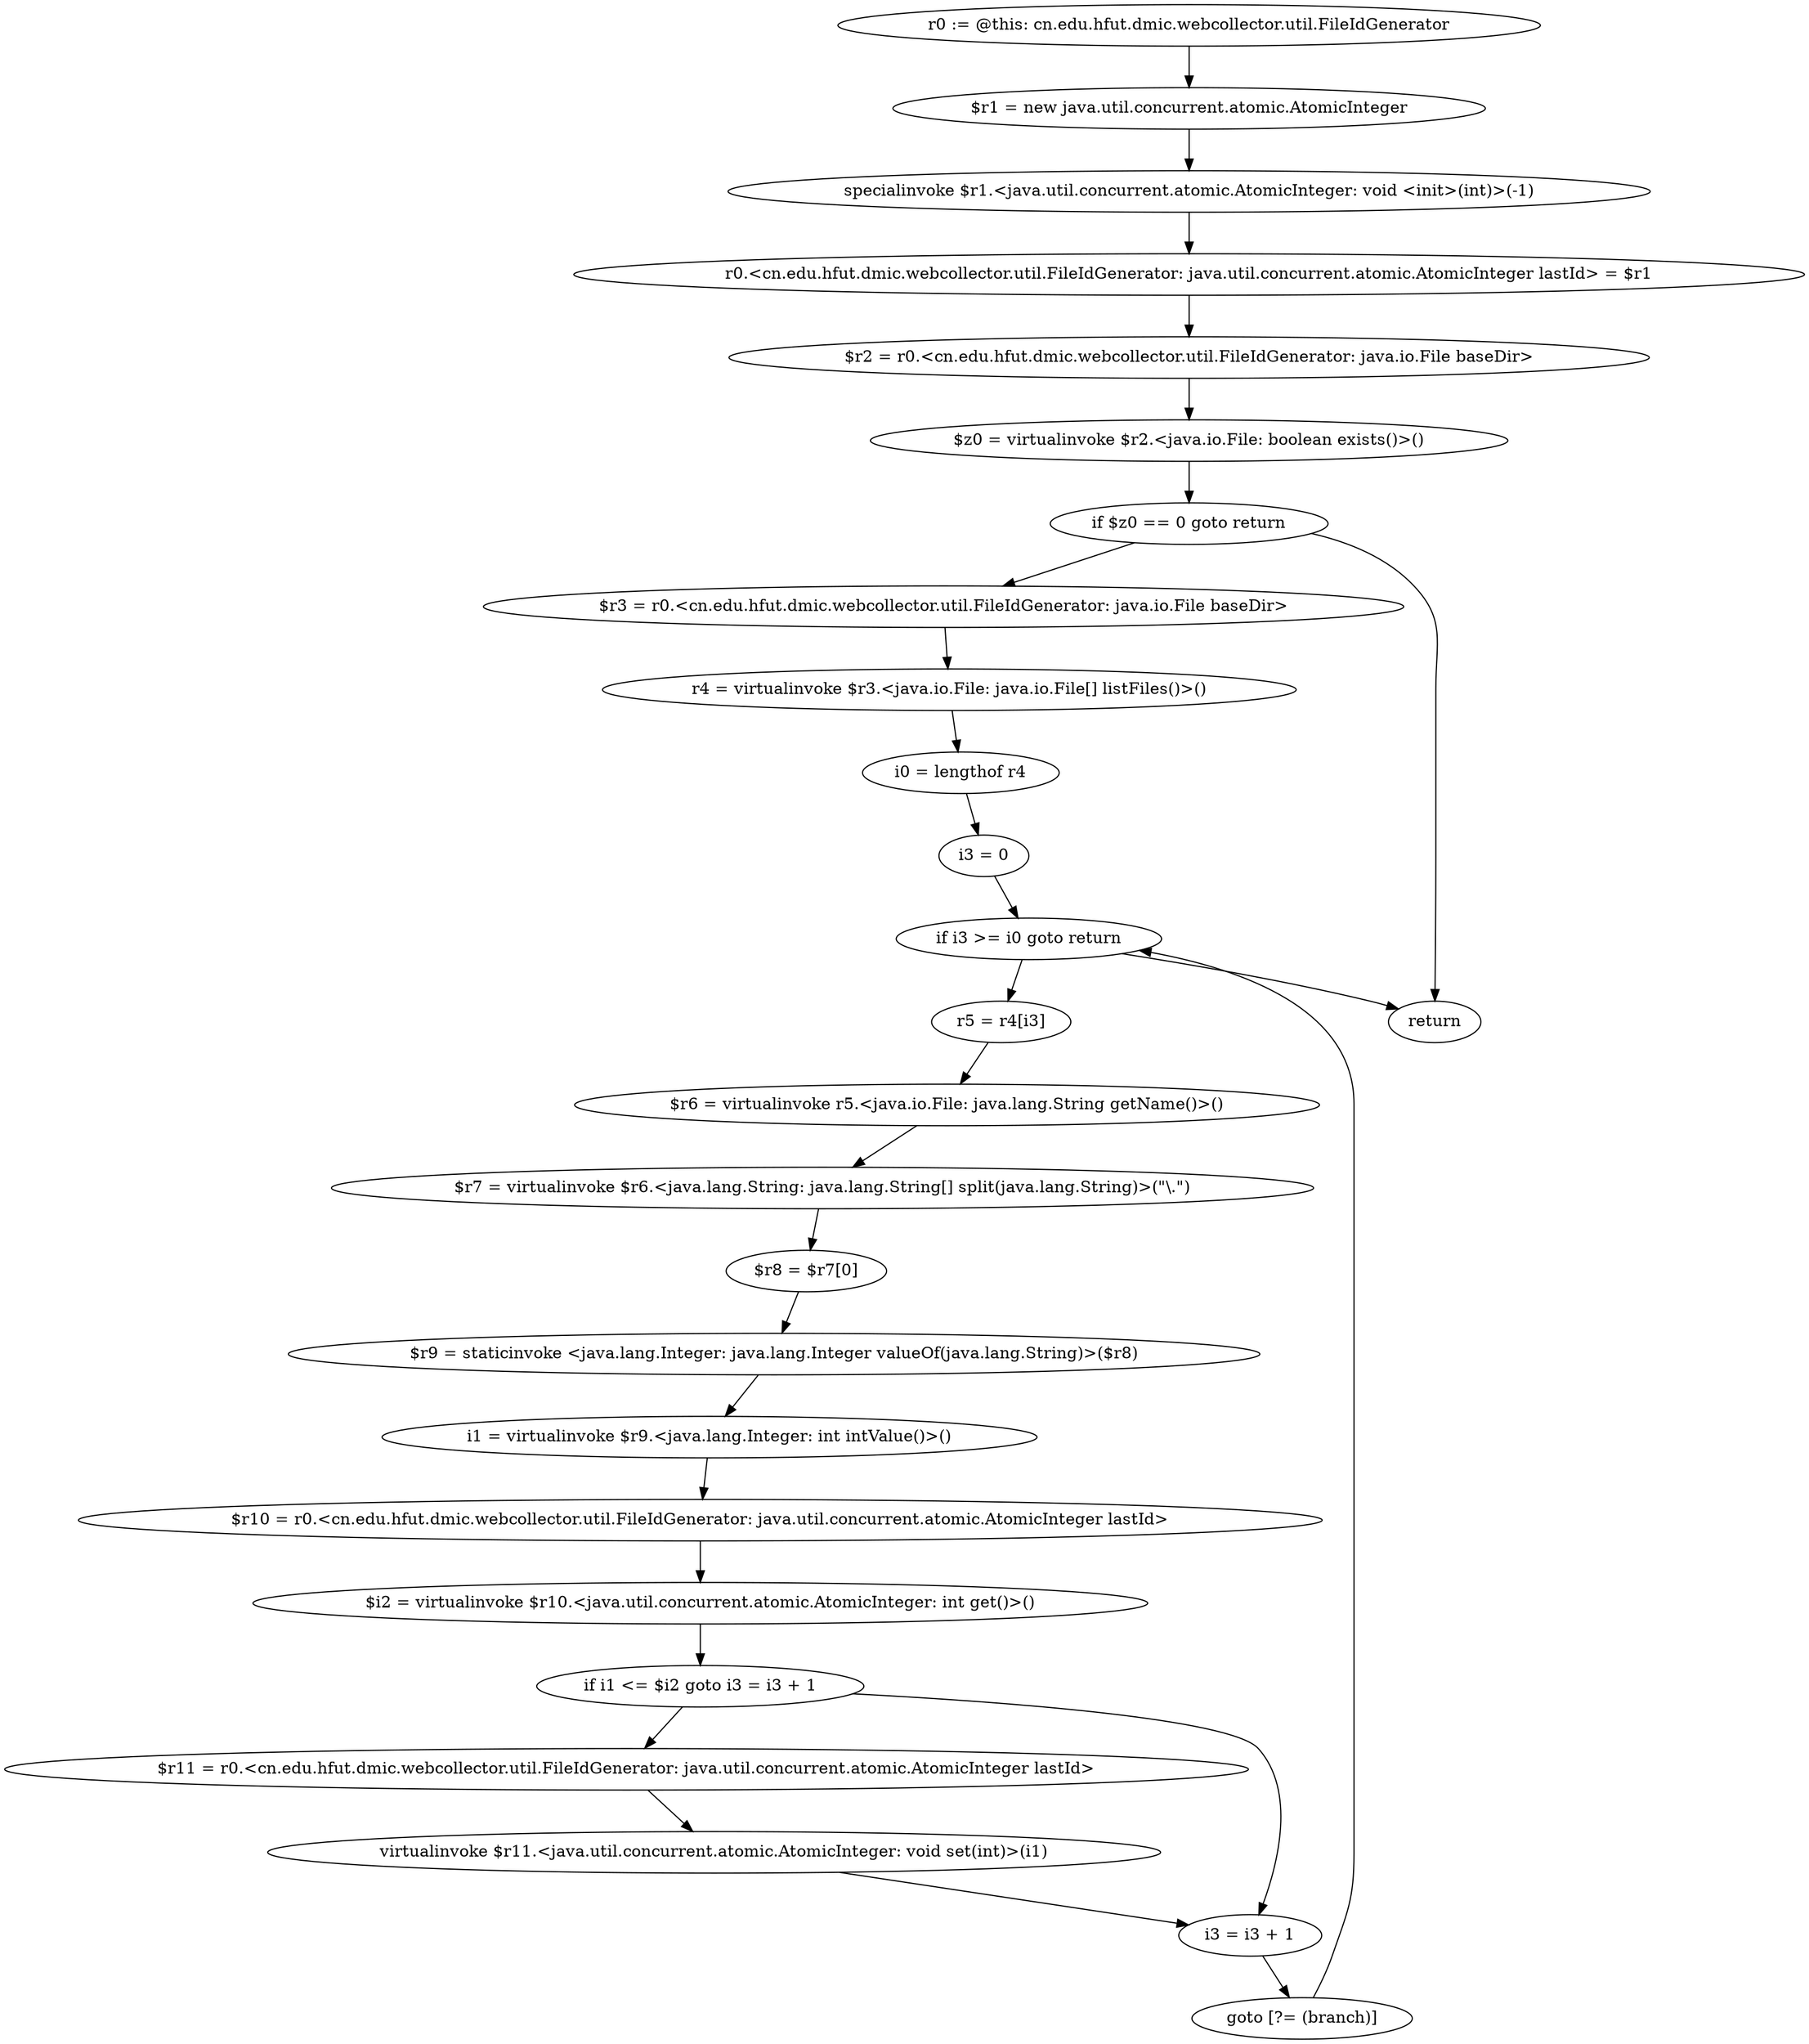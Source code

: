 digraph "unitGraph" {
    "r0 := @this: cn.edu.hfut.dmic.webcollector.util.FileIdGenerator"
    "$r1 = new java.util.concurrent.atomic.AtomicInteger"
    "specialinvoke $r1.<java.util.concurrent.atomic.AtomicInteger: void <init>(int)>(-1)"
    "r0.<cn.edu.hfut.dmic.webcollector.util.FileIdGenerator: java.util.concurrent.atomic.AtomicInteger lastId> = $r1"
    "$r2 = r0.<cn.edu.hfut.dmic.webcollector.util.FileIdGenerator: java.io.File baseDir>"
    "$z0 = virtualinvoke $r2.<java.io.File: boolean exists()>()"
    "if $z0 == 0 goto return"
    "$r3 = r0.<cn.edu.hfut.dmic.webcollector.util.FileIdGenerator: java.io.File baseDir>"
    "r4 = virtualinvoke $r3.<java.io.File: java.io.File[] listFiles()>()"
    "i0 = lengthof r4"
    "i3 = 0"
    "if i3 >= i0 goto return"
    "r5 = r4[i3]"
    "$r6 = virtualinvoke r5.<java.io.File: java.lang.String getName()>()"
    "$r7 = virtualinvoke $r6.<java.lang.String: java.lang.String[] split(java.lang.String)>(\"\\.\")"
    "$r8 = $r7[0]"
    "$r9 = staticinvoke <java.lang.Integer: java.lang.Integer valueOf(java.lang.String)>($r8)"
    "i1 = virtualinvoke $r9.<java.lang.Integer: int intValue()>()"
    "$r10 = r0.<cn.edu.hfut.dmic.webcollector.util.FileIdGenerator: java.util.concurrent.atomic.AtomicInteger lastId>"
    "$i2 = virtualinvoke $r10.<java.util.concurrent.atomic.AtomicInteger: int get()>()"
    "if i1 <= $i2 goto i3 = i3 + 1"
    "$r11 = r0.<cn.edu.hfut.dmic.webcollector.util.FileIdGenerator: java.util.concurrent.atomic.AtomicInteger lastId>"
    "virtualinvoke $r11.<java.util.concurrent.atomic.AtomicInteger: void set(int)>(i1)"
    "i3 = i3 + 1"
    "goto [?= (branch)]"
    "return"
    "r0 := @this: cn.edu.hfut.dmic.webcollector.util.FileIdGenerator"->"$r1 = new java.util.concurrent.atomic.AtomicInteger";
    "$r1 = new java.util.concurrent.atomic.AtomicInteger"->"specialinvoke $r1.<java.util.concurrent.atomic.AtomicInteger: void <init>(int)>(-1)";
    "specialinvoke $r1.<java.util.concurrent.atomic.AtomicInteger: void <init>(int)>(-1)"->"r0.<cn.edu.hfut.dmic.webcollector.util.FileIdGenerator: java.util.concurrent.atomic.AtomicInteger lastId> = $r1";
    "r0.<cn.edu.hfut.dmic.webcollector.util.FileIdGenerator: java.util.concurrent.atomic.AtomicInteger lastId> = $r1"->"$r2 = r0.<cn.edu.hfut.dmic.webcollector.util.FileIdGenerator: java.io.File baseDir>";
    "$r2 = r0.<cn.edu.hfut.dmic.webcollector.util.FileIdGenerator: java.io.File baseDir>"->"$z0 = virtualinvoke $r2.<java.io.File: boolean exists()>()";
    "$z0 = virtualinvoke $r2.<java.io.File: boolean exists()>()"->"if $z0 == 0 goto return";
    "if $z0 == 0 goto return"->"$r3 = r0.<cn.edu.hfut.dmic.webcollector.util.FileIdGenerator: java.io.File baseDir>";
    "if $z0 == 0 goto return"->"return";
    "$r3 = r0.<cn.edu.hfut.dmic.webcollector.util.FileIdGenerator: java.io.File baseDir>"->"r4 = virtualinvoke $r3.<java.io.File: java.io.File[] listFiles()>()";
    "r4 = virtualinvoke $r3.<java.io.File: java.io.File[] listFiles()>()"->"i0 = lengthof r4";
    "i0 = lengthof r4"->"i3 = 0";
    "i3 = 0"->"if i3 >= i0 goto return";
    "if i3 >= i0 goto return"->"r5 = r4[i3]";
    "if i3 >= i0 goto return"->"return";
    "r5 = r4[i3]"->"$r6 = virtualinvoke r5.<java.io.File: java.lang.String getName()>()";
    "$r6 = virtualinvoke r5.<java.io.File: java.lang.String getName()>()"->"$r7 = virtualinvoke $r6.<java.lang.String: java.lang.String[] split(java.lang.String)>(\"\\.\")";
    "$r7 = virtualinvoke $r6.<java.lang.String: java.lang.String[] split(java.lang.String)>(\"\\.\")"->"$r8 = $r7[0]";
    "$r8 = $r7[0]"->"$r9 = staticinvoke <java.lang.Integer: java.lang.Integer valueOf(java.lang.String)>($r8)";
    "$r9 = staticinvoke <java.lang.Integer: java.lang.Integer valueOf(java.lang.String)>($r8)"->"i1 = virtualinvoke $r9.<java.lang.Integer: int intValue()>()";
    "i1 = virtualinvoke $r9.<java.lang.Integer: int intValue()>()"->"$r10 = r0.<cn.edu.hfut.dmic.webcollector.util.FileIdGenerator: java.util.concurrent.atomic.AtomicInteger lastId>";
    "$r10 = r0.<cn.edu.hfut.dmic.webcollector.util.FileIdGenerator: java.util.concurrent.atomic.AtomicInteger lastId>"->"$i2 = virtualinvoke $r10.<java.util.concurrent.atomic.AtomicInteger: int get()>()";
    "$i2 = virtualinvoke $r10.<java.util.concurrent.atomic.AtomicInteger: int get()>()"->"if i1 <= $i2 goto i3 = i3 + 1";
    "if i1 <= $i2 goto i3 = i3 + 1"->"$r11 = r0.<cn.edu.hfut.dmic.webcollector.util.FileIdGenerator: java.util.concurrent.atomic.AtomicInteger lastId>";
    "if i1 <= $i2 goto i3 = i3 + 1"->"i3 = i3 + 1";
    "$r11 = r0.<cn.edu.hfut.dmic.webcollector.util.FileIdGenerator: java.util.concurrent.atomic.AtomicInteger lastId>"->"virtualinvoke $r11.<java.util.concurrent.atomic.AtomicInteger: void set(int)>(i1)";
    "virtualinvoke $r11.<java.util.concurrent.atomic.AtomicInteger: void set(int)>(i1)"->"i3 = i3 + 1";
    "i3 = i3 + 1"->"goto [?= (branch)]";
    "goto [?= (branch)]"->"if i3 >= i0 goto return";
}
